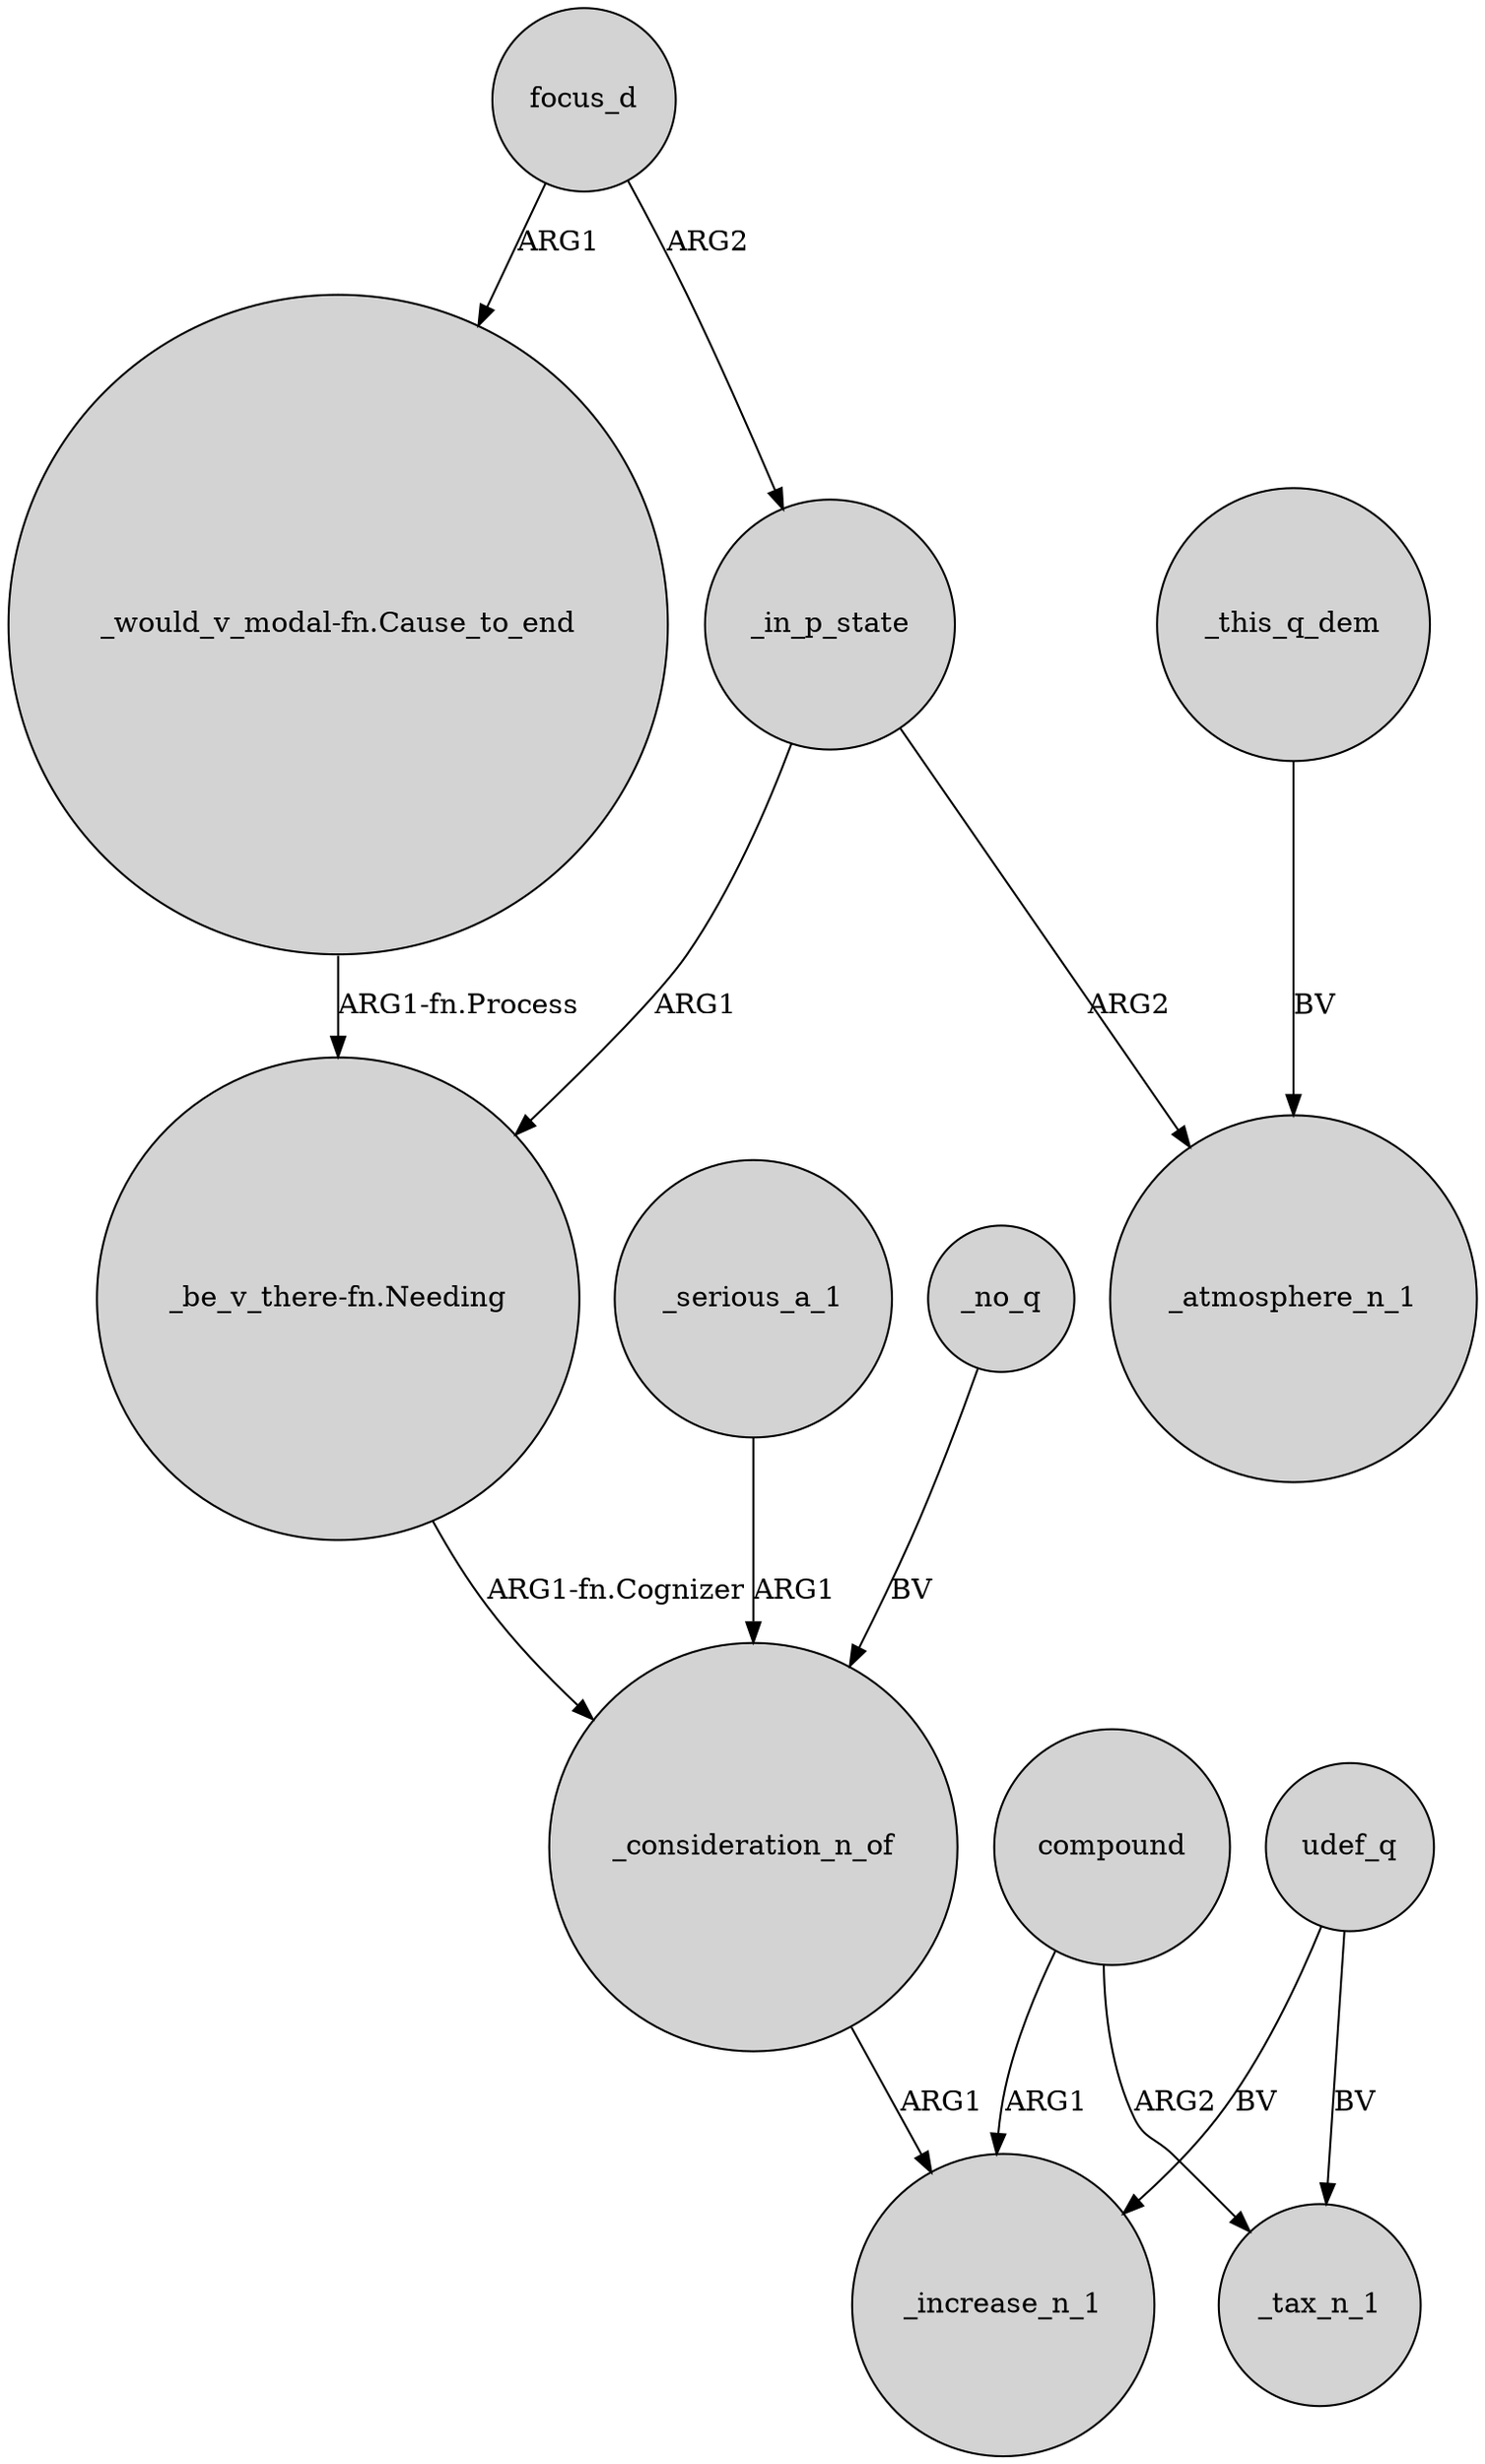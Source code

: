 digraph {
	node [shape=circle style=filled]
	"_would_v_modal-fn.Cause_to_end" -> "_be_v_there-fn.Needing" [label="ARG1-fn.Process"]
	udef_q -> _increase_n_1 [label=BV]
	compound -> _increase_n_1 [label=ARG1]
	focus_d -> "_would_v_modal-fn.Cause_to_end" [label=ARG1]
	focus_d -> _in_p_state [label=ARG2]
	_in_p_state -> "_be_v_there-fn.Needing" [label=ARG1]
	_this_q_dem -> _atmosphere_n_1 [label=BV]
	compound -> _tax_n_1 [label=ARG2]
	_serious_a_1 -> _consideration_n_of [label=ARG1]
	_no_q -> _consideration_n_of [label=BV]
	udef_q -> _tax_n_1 [label=BV]
	_in_p_state -> _atmosphere_n_1 [label=ARG2]
	"_be_v_there-fn.Needing" -> _consideration_n_of [label="ARG1-fn.Cognizer"]
	_consideration_n_of -> _increase_n_1 [label=ARG1]
}

